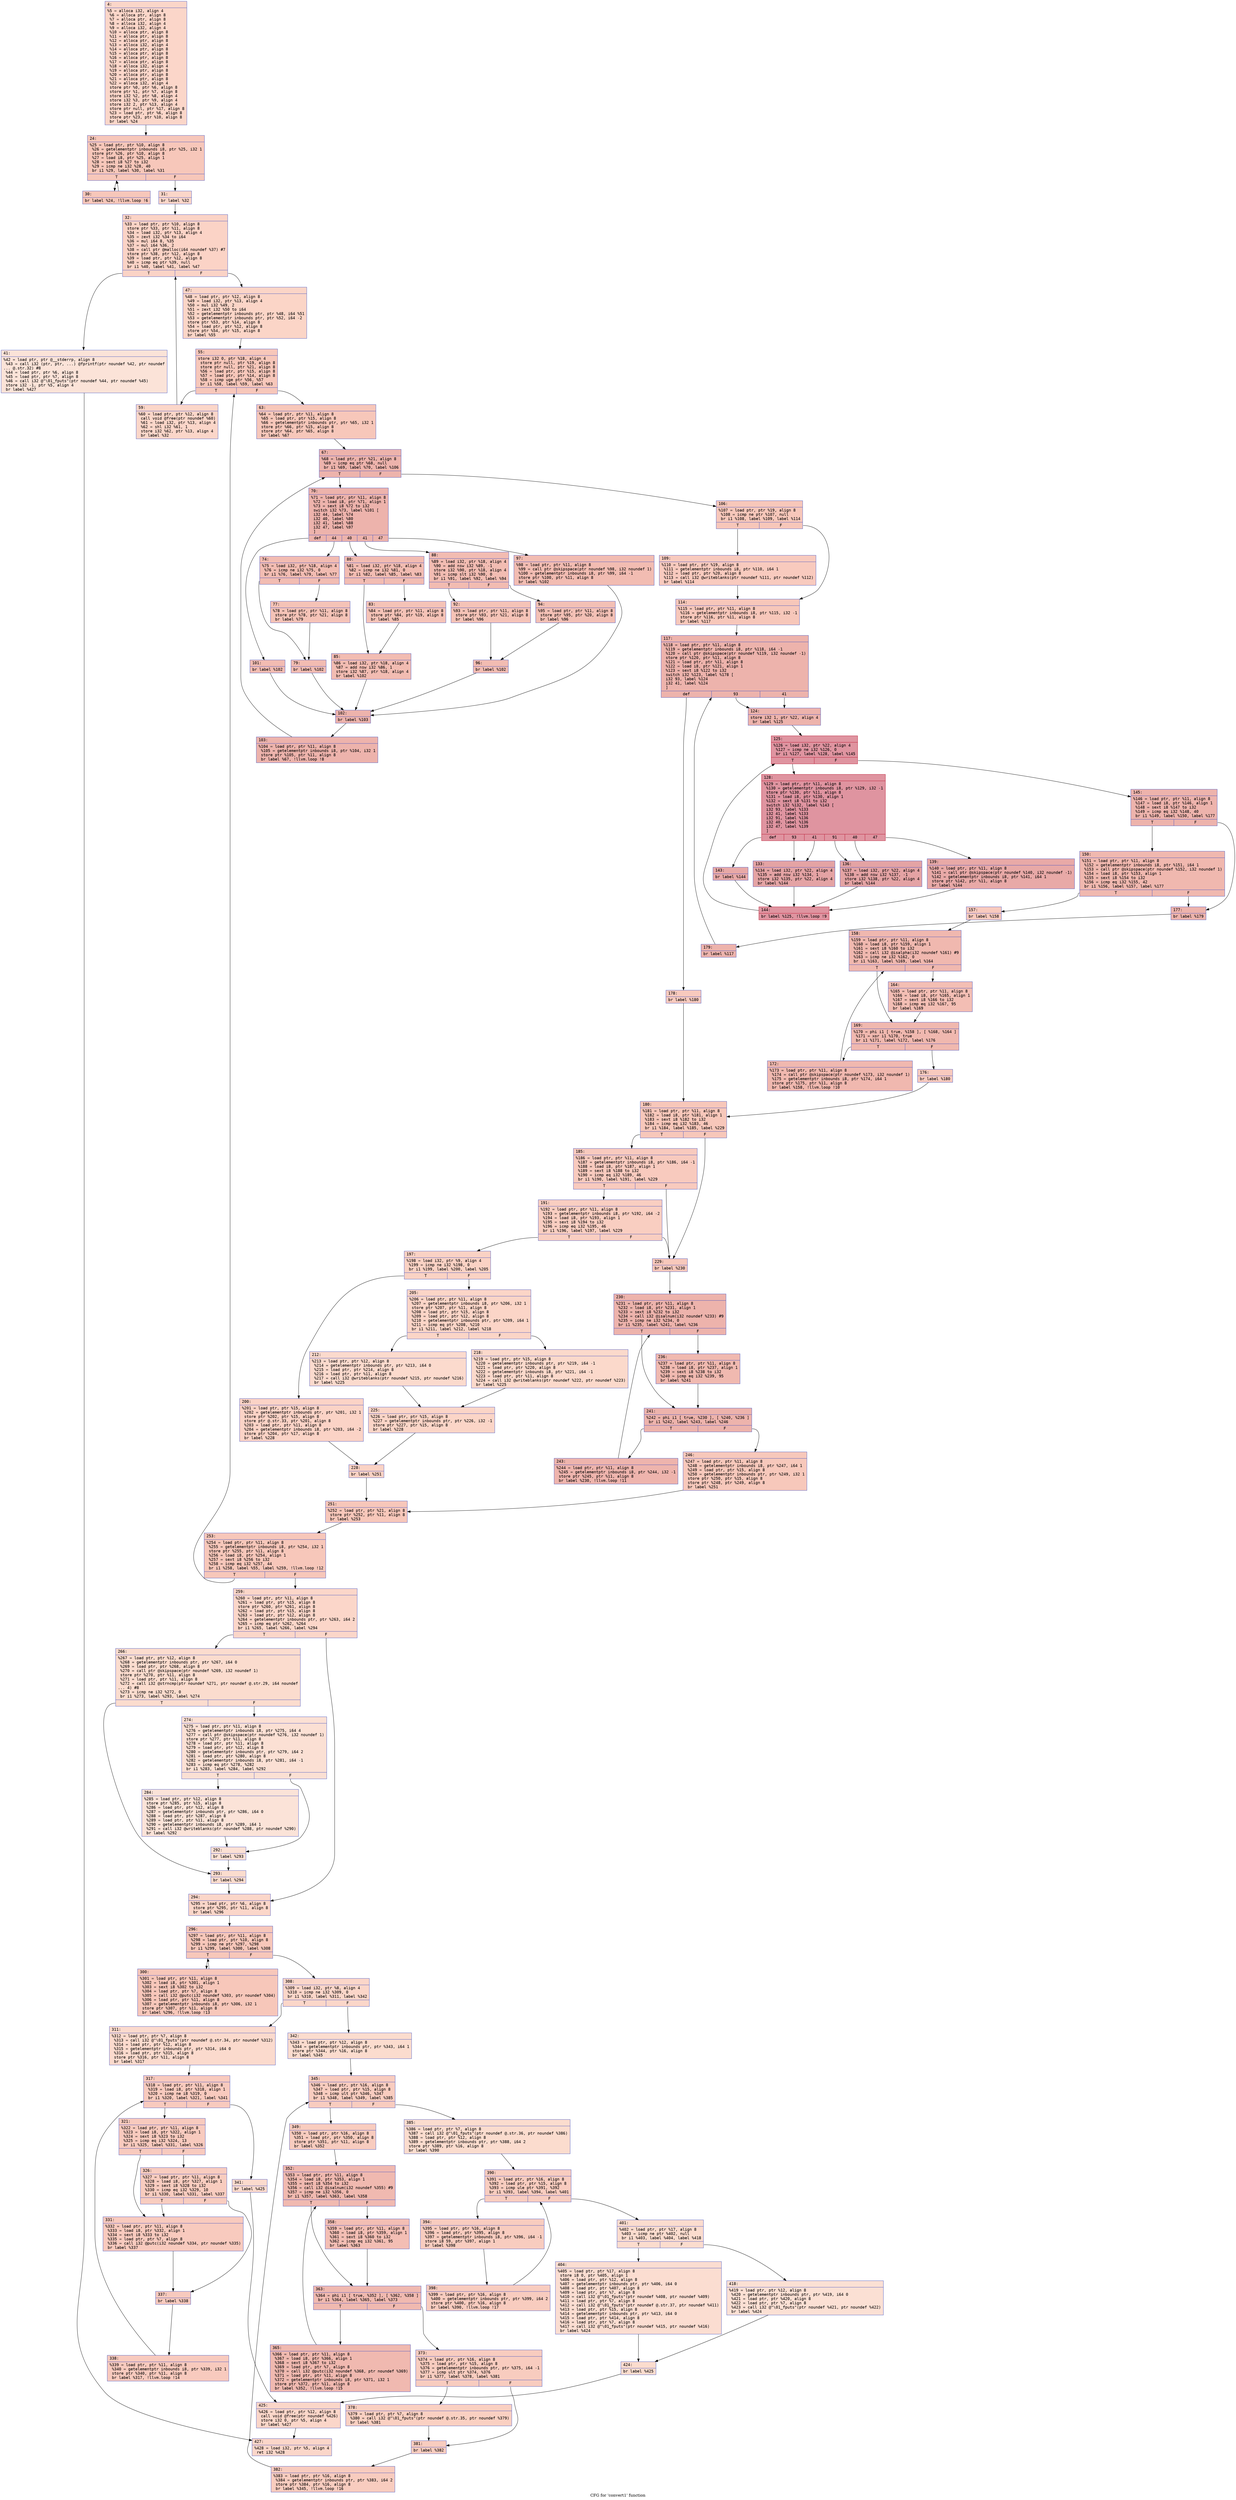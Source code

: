 digraph "CFG for 'convert1' function" {
	label="CFG for 'convert1' function";

	Node0x60000311b660 [shape=record,color="#3d50c3ff", style=filled, fillcolor="#f6a38570" fontname="Courier",label="{4:\l|  %5 = alloca i32, align 4\l  %6 = alloca ptr, align 8\l  %7 = alloca ptr, align 8\l  %8 = alloca i32, align 4\l  %9 = alloca i32, align 4\l  %10 = alloca ptr, align 8\l  %11 = alloca ptr, align 8\l  %12 = alloca ptr, align 8\l  %13 = alloca i32, align 4\l  %14 = alloca ptr, align 8\l  %15 = alloca ptr, align 8\l  %16 = alloca ptr, align 8\l  %17 = alloca ptr, align 8\l  %18 = alloca i32, align 4\l  %19 = alloca ptr, align 8\l  %20 = alloca ptr, align 8\l  %21 = alloca ptr, align 8\l  %22 = alloca i32, align 4\l  store ptr %0, ptr %6, align 8\l  store ptr %1, ptr %7, align 8\l  store i32 %2, ptr %8, align 4\l  store i32 %3, ptr %9, align 4\l  store i32 2, ptr %13, align 4\l  store ptr null, ptr %17, align 8\l  %23 = load ptr, ptr %6, align 8\l  store ptr %23, ptr %10, align 8\l  br label %24\l}"];
	Node0x60000311b660 -> Node0x60000311b6b0[tooltip="4 -> 24\nProbability 100.00%" ];
	Node0x60000311b6b0 [shape=record,color="#3d50c3ff", style=filled, fillcolor="#ec7f6370" fontname="Courier",label="{24:\l|  %25 = load ptr, ptr %10, align 8\l  %26 = getelementptr inbounds i8, ptr %25, i32 1\l  store ptr %26, ptr %10, align 8\l  %27 = load i8, ptr %25, align 1\l  %28 = sext i8 %27 to i32\l  %29 = icmp ne i32 %28, 40\l  br i1 %29, label %30, label %31\l|{<s0>T|<s1>F}}"];
	Node0x60000311b6b0:s0 -> Node0x60000311b700[tooltip="24 -> 30\nProbability 96.88%" ];
	Node0x60000311b6b0:s1 -> Node0x60000311b750[tooltip="24 -> 31\nProbability 3.12%" ];
	Node0x60000311b700 [shape=record,color="#3d50c3ff", style=filled, fillcolor="#ec7f6370" fontname="Courier",label="{30:\l|  br label %24, !llvm.loop !6\l}"];
	Node0x60000311b700 -> Node0x60000311b6b0[tooltip="30 -> 24\nProbability 100.00%" ];
	Node0x60000311b750 [shape=record,color="#3d50c3ff", style=filled, fillcolor="#f6a38570" fontname="Courier",label="{31:\l|  br label %32\l}"];
	Node0x60000311b750 -> Node0x60000311b7a0[tooltip="31 -> 32\nProbability 100.00%" ];
	Node0x60000311b7a0 [shape=record,color="#3d50c3ff", style=filled, fillcolor="#f59c7d70" fontname="Courier",label="{32:\l|  %33 = load ptr, ptr %10, align 8\l  store ptr %33, ptr %11, align 8\l  %34 = load i32, ptr %13, align 4\l  %35 = zext i32 %34 to i64\l  %36 = mul i64 8, %35\l  %37 = mul i64 %36, 2\l  %38 = call ptr @malloc(i64 noundef %37) #7\l  store ptr %38, ptr %12, align 8\l  %39 = load ptr, ptr %12, align 8\l  %40 = icmp eq ptr %39, null\l  br i1 %40, label %41, label %47\l|{<s0>T|<s1>F}}"];
	Node0x60000311b7a0:s0 -> Node0x60000311b7f0[tooltip="32 -> 41\nProbability 3.12%" ];
	Node0x60000311b7a0:s1 -> Node0x60000311b840[tooltip="32 -> 47\nProbability 96.88%" ];
	Node0x60000311b7f0 [shape=record,color="#3d50c3ff", style=filled, fillcolor="#f6bfa670" fontname="Courier",label="{41:\l|  %42 = load ptr, ptr @__stderrp, align 8\l  %43 = call i32 (ptr, ptr, ...) @fprintf(ptr noundef %42, ptr noundef\l... @.str.32) #8\l  %44 = load ptr, ptr %6, align 8\l  %45 = load ptr, ptr %7, align 8\l  %46 = call i32 @\"\\01_fputs\"(ptr noundef %44, ptr noundef %45)\l  store i32 -1, ptr %5, align 4\l  br label %427\l}"];
	Node0x60000311b7f0 -> Node0x600003105770[tooltip="41 -> 427\nProbability 100.00%" ];
	Node0x60000311b840 [shape=record,color="#3d50c3ff", style=filled, fillcolor="#f5a08170" fontname="Courier",label="{47:\l|  %48 = load ptr, ptr %12, align 8\l  %49 = load i32, ptr %13, align 4\l  %50 = mul i32 %49, 2\l  %51 = zext i32 %50 to i64\l  %52 = getelementptr inbounds ptr, ptr %48, i64 %51\l  %53 = getelementptr inbounds ptr, ptr %52, i64 -2\l  store ptr %53, ptr %14, align 8\l  %54 = load ptr, ptr %12, align 8\l  store ptr %54, ptr %15, align 8\l  br label %55\l}"];
	Node0x60000311b840 -> Node0x60000311b890[tooltip="47 -> 55\nProbability 100.00%" ];
	Node0x60000311b890 [shape=record,color="#3d50c3ff", style=filled, fillcolor="#ec7f6370" fontname="Courier",label="{55:\l|  store i32 0, ptr %18, align 4\l  store ptr null, ptr %19, align 8\l  store ptr null, ptr %21, align 8\l  %56 = load ptr, ptr %15, align 8\l  %57 = load ptr, ptr %14, align 8\l  %58 = icmp uge ptr %56, %57\l  br i1 %58, label %59, label %63\l|{<s0>T|<s1>F}}"];
	Node0x60000311b890:s0 -> Node0x60000311b8e0[tooltip="55 -> 59\nProbability 3.12%" ];
	Node0x60000311b890:s1 -> Node0x60000311b930[tooltip="55 -> 63\nProbability 96.88%" ];
	Node0x60000311b8e0 [shape=record,color="#3d50c3ff", style=filled, fillcolor="#f6a38570" fontname="Courier",label="{59:\l|  %60 = load ptr, ptr %12, align 8\l  call void @free(ptr noundef %60)\l  %61 = load i32, ptr %13, align 4\l  %62 = shl i32 %61, 1\l  store i32 %62, ptr %13, align 4\l  br label %32\l}"];
	Node0x60000311b8e0 -> Node0x60000311b7a0[tooltip="59 -> 32\nProbability 100.00%" ];
	Node0x60000311b930 [shape=record,color="#3d50c3ff", style=filled, fillcolor="#ec7f6370" fontname="Courier",label="{63:\l|  %64 = load ptr, ptr %11, align 8\l  %65 = load ptr, ptr %15, align 8\l  %66 = getelementptr inbounds ptr, ptr %65, i32 1\l  store ptr %66, ptr %15, align 8\l  store ptr %64, ptr %65, align 8\l  br label %67\l}"];
	Node0x60000311b930 -> Node0x60000311b980[tooltip="63 -> 67\nProbability 100.00%" ];
	Node0x60000311b980 [shape=record,color="#3d50c3ff", style=filled, fillcolor="#d6524470" fontname="Courier",label="{67:\l|  %68 = load ptr, ptr %21, align 8\l  %69 = icmp eq ptr %68, null\l  br i1 %69, label %70, label %106\l|{<s0>T|<s1>F}}"];
	Node0x60000311b980:s0 -> Node0x60000311b9d0[tooltip="67 -> 70\nProbability 96.88%" ];
	Node0x60000311b980:s1 -> Node0x60000311be80[tooltip="67 -> 106\nProbability 3.12%" ];
	Node0x60000311b9d0 [shape=record,color="#3d50c3ff", style=filled, fillcolor="#d6524470" fontname="Courier",label="{70:\l|  %71 = load ptr, ptr %11, align 8\l  %72 = load i8, ptr %71, align 1\l  %73 = sext i8 %72 to i32\l  switch i32 %73, label %101 [\l    i32 44, label %74\l    i32 40, label %80\l    i32 41, label %88\l    i32 47, label %97\l  ]\l|{<s0>def|<s1>44|<s2>40|<s3>41|<s4>47}}"];
	Node0x60000311b9d0:s0 -> Node0x60000311bd90[tooltip="70 -> 101\nProbability 20.00%" ];
	Node0x60000311b9d0:s1 -> Node0x60000311ba20[tooltip="70 -> 74\nProbability 20.00%" ];
	Node0x60000311b9d0:s2 -> Node0x60000311bb10[tooltip="70 -> 80\nProbability 20.00%" ];
	Node0x60000311b9d0:s3 -> Node0x60000311bc00[tooltip="70 -> 88\nProbability 20.00%" ];
	Node0x60000311b9d0:s4 -> Node0x60000311bd40[tooltip="70 -> 97\nProbability 20.00%" ];
	Node0x60000311ba20 [shape=record,color="#3d50c3ff", style=filled, fillcolor="#e1675170" fontname="Courier",label="{74:\l|  %75 = load i32, ptr %18, align 4\l  %76 = icmp ne i32 %75, 0\l  br i1 %76, label %79, label %77\l|{<s0>T|<s1>F}}"];
	Node0x60000311ba20:s0 -> Node0x60000311bac0[tooltip="74 -> 79\nProbability 62.50%" ];
	Node0x60000311ba20:s1 -> Node0x60000311ba70[tooltip="74 -> 77\nProbability 37.50%" ];
	Node0x60000311ba70 [shape=record,color="#3d50c3ff", style=filled, fillcolor="#e8765c70" fontname="Courier",label="{77:\l|  %78 = load ptr, ptr %11, align 8\l  store ptr %78, ptr %21, align 8\l  br label %79\l}"];
	Node0x60000311ba70 -> Node0x60000311bac0[tooltip="77 -> 79\nProbability 100.00%" ];
	Node0x60000311bac0 [shape=record,color="#3d50c3ff", style=filled, fillcolor="#e1675170" fontname="Courier",label="{79:\l|  br label %102\l}"];
	Node0x60000311bac0 -> Node0x60000311bde0[tooltip="79 -> 102\nProbability 100.00%" ];
	Node0x60000311bb10 [shape=record,color="#3d50c3ff", style=filled, fillcolor="#e1675170" fontname="Courier",label="{80:\l|  %81 = load i32, ptr %18, align 4\l  %82 = icmp ne i32 %81, 0\l  br i1 %82, label %85, label %83\l|{<s0>T|<s1>F}}"];
	Node0x60000311bb10:s0 -> Node0x60000311bbb0[tooltip="80 -> 85\nProbability 62.50%" ];
	Node0x60000311bb10:s1 -> Node0x60000311bb60[tooltip="80 -> 83\nProbability 37.50%" ];
	Node0x60000311bb60 [shape=record,color="#3d50c3ff", style=filled, fillcolor="#e8765c70" fontname="Courier",label="{83:\l|  %84 = load ptr, ptr %11, align 8\l  store ptr %84, ptr %19, align 8\l  br label %85\l}"];
	Node0x60000311bb60 -> Node0x60000311bbb0[tooltip="83 -> 85\nProbability 100.00%" ];
	Node0x60000311bbb0 [shape=record,color="#3d50c3ff", style=filled, fillcolor="#e1675170" fontname="Courier",label="{85:\l|  %86 = load i32, ptr %18, align 4\l  %87 = add nsw i32 %86, 1\l  store i32 %87, ptr %18, align 4\l  br label %102\l}"];
	Node0x60000311bbb0 -> Node0x60000311bde0[tooltip="85 -> 102\nProbability 100.00%" ];
	Node0x60000311bc00 [shape=record,color="#3d50c3ff", style=filled, fillcolor="#e1675170" fontname="Courier",label="{88:\l|  %89 = load i32, ptr %18, align 4\l  %90 = add nsw i32 %89, -1\l  store i32 %90, ptr %18, align 4\l  %91 = icmp slt i32 %90, 0\l  br i1 %91, label %92, label %94\l|{<s0>T|<s1>F}}"];
	Node0x60000311bc00:s0 -> Node0x60000311bc50[tooltip="88 -> 92\nProbability 37.50%" ];
	Node0x60000311bc00:s1 -> Node0x60000311bca0[tooltip="88 -> 94\nProbability 62.50%" ];
	Node0x60000311bc50 [shape=record,color="#3d50c3ff", style=filled, fillcolor="#e8765c70" fontname="Courier",label="{92:\l|  %93 = load ptr, ptr %11, align 8\l  store ptr %93, ptr %21, align 8\l  br label %96\l}"];
	Node0x60000311bc50 -> Node0x60000311bcf0[tooltip="92 -> 96\nProbability 100.00%" ];
	Node0x60000311bca0 [shape=record,color="#3d50c3ff", style=filled, fillcolor="#e5705870" fontname="Courier",label="{94:\l|  %95 = load ptr, ptr %11, align 8\l  store ptr %95, ptr %20, align 8\l  br label %96\l}"];
	Node0x60000311bca0 -> Node0x60000311bcf0[tooltip="94 -> 96\nProbability 100.00%" ];
	Node0x60000311bcf0 [shape=record,color="#3d50c3ff", style=filled, fillcolor="#e1675170" fontname="Courier",label="{96:\l|  br label %102\l}"];
	Node0x60000311bcf0 -> Node0x60000311bde0[tooltip="96 -> 102\nProbability 100.00%" ];
	Node0x60000311bd40 [shape=record,color="#3d50c3ff", style=filled, fillcolor="#e1675170" fontname="Courier",label="{97:\l|  %98 = load ptr, ptr %11, align 8\l  %99 = call ptr @skipspace(ptr noundef %98, i32 noundef 1)\l  %100 = getelementptr inbounds i8, ptr %99, i64 -1\l  store ptr %100, ptr %11, align 8\l  br label %102\l}"];
	Node0x60000311bd40 -> Node0x60000311bde0[tooltip="97 -> 102\nProbability 100.00%" ];
	Node0x60000311bd90 [shape=record,color="#3d50c3ff", style=filled, fillcolor="#e1675170" fontname="Courier",label="{101:\l|  br label %102\l}"];
	Node0x60000311bd90 -> Node0x60000311bde0[tooltip="101 -> 102\nProbability 100.00%" ];
	Node0x60000311bde0 [shape=record,color="#3d50c3ff", style=filled, fillcolor="#d6524470" fontname="Courier",label="{102:\l|  br label %103\l}"];
	Node0x60000311bde0 -> Node0x60000311be30[tooltip="102 -> 103\nProbability 100.00%" ];
	Node0x60000311be30 [shape=record,color="#3d50c3ff", style=filled, fillcolor="#d6524470" fontname="Courier",label="{103:\l|  %104 = load ptr, ptr %11, align 8\l  %105 = getelementptr inbounds i8, ptr %104, i32 1\l  store ptr %105, ptr %11, align 8\l  br label %67, !llvm.loop !8\l}"];
	Node0x60000311be30 -> Node0x60000311b980[tooltip="103 -> 67\nProbability 100.00%" ];
	Node0x60000311be80 [shape=record,color="#3d50c3ff", style=filled, fillcolor="#ec7f6370" fontname="Courier",label="{106:\l|  %107 = load ptr, ptr %19, align 8\l  %108 = icmp ne ptr %107, null\l  br i1 %108, label %109, label %114\l|{<s0>T|<s1>F}}"];
	Node0x60000311be80:s0 -> Node0x60000311bed0[tooltip="106 -> 109\nProbability 62.50%" ];
	Node0x60000311be80:s1 -> Node0x60000311bf20[tooltip="106 -> 114\nProbability 37.50%" ];
	Node0x60000311bed0 [shape=record,color="#3d50c3ff", style=filled, fillcolor="#ef886b70" fontname="Courier",label="{109:\l|  %110 = load ptr, ptr %19, align 8\l  %111 = getelementptr inbounds i8, ptr %110, i64 1\l  %112 = load ptr, ptr %20, align 8\l  %113 = call i32 @writeblanks(ptr noundef %111, ptr noundef %112)\l  br label %114\l}"];
	Node0x60000311bed0 -> Node0x60000311bf20[tooltip="109 -> 114\nProbability 100.00%" ];
	Node0x60000311bf20 [shape=record,color="#3d50c3ff", style=filled, fillcolor="#ec7f6370" fontname="Courier",label="{114:\l|  %115 = load ptr, ptr %11, align 8\l  %116 = getelementptr inbounds i8, ptr %115, i32 -1\l  store ptr %116, ptr %11, align 8\l  br label %117\l}"];
	Node0x60000311bf20 -> Node0x60000311bf70[tooltip="114 -> 117\nProbability 100.00%" ];
	Node0x60000311bf70 [shape=record,color="#3d50c3ff", style=filled, fillcolor="#d6524470" fontname="Courier",label="{117:\l|  %118 = load ptr, ptr %11, align 8\l  %119 = getelementptr inbounds i8, ptr %118, i64 -1\l  %120 = call ptr @skipspace(ptr noundef %119, i32 noundef -1)\l  store ptr %120, ptr %11, align 8\l  %121 = load ptr, ptr %11, align 8\l  %122 = load i8, ptr %121, align 1\l  %123 = sext i8 %122 to i32\l  switch i32 %123, label %178 [\l    i32 93, label %124\l    i32 41, label %124\l  ]\l|{<s0>def|<s1>93|<s2>41}}"];
	Node0x60000311bf70:s0 -> Node0x600003104550[tooltip="117 -> 178\nProbability 1.59%" ];
	Node0x60000311bf70:s1 -> Node0x600003104000[tooltip="117 -> 124\nProbability 98.41%" ];
	Node0x60000311bf70:s2 -> Node0x600003104000[tooltip="117 -> 124\nProbability 98.41%" ];
	Node0x600003104000 [shape=record,color="#3d50c3ff", style=filled, fillcolor="#d6524470" fontname="Courier",label="{124:\l|  store i32 1, ptr %22, align 4\l  br label %125\l}"];
	Node0x600003104000 -> Node0x600003104050[tooltip="124 -> 125\nProbability 100.00%" ];
	Node0x600003104050 [shape=record,color="#b70d28ff", style=filled, fillcolor="#b70d2870" fontname="Courier",label="{125:\l|  %126 = load i32, ptr %22, align 4\l  %127 = icmp ne i32 %126, 0\l  br i1 %127, label %128, label %145\l|{<s0>T|<s1>F}}"];
	Node0x600003104050:s0 -> Node0x6000031040a0[tooltip="125 -> 128\nProbability 96.88%" ];
	Node0x600003104050:s1 -> Node0x600003104280[tooltip="125 -> 145\nProbability 3.12%" ];
	Node0x6000031040a0 [shape=record,color="#b70d28ff", style=filled, fillcolor="#b70d2870" fontname="Courier",label="{128:\l|  %129 = load ptr, ptr %11, align 8\l  %130 = getelementptr inbounds i8, ptr %129, i32 -1\l  store ptr %130, ptr %11, align 8\l  %131 = load i8, ptr %130, align 1\l  %132 = sext i8 %131 to i32\l  switch i32 %132, label %143 [\l    i32 93, label %133\l    i32 41, label %133\l    i32 91, label %136\l    i32 40, label %136\l    i32 47, label %139\l  ]\l|{<s0>def|<s1>93|<s2>41|<s3>91|<s4>40|<s5>47}}"];
	Node0x6000031040a0:s0 -> Node0x6000031041e0[tooltip="128 -> 143\nProbability 16.67%" ];
	Node0x6000031040a0:s1 -> Node0x6000031040f0[tooltip="128 -> 133\nProbability 33.33%" ];
	Node0x6000031040a0:s2 -> Node0x6000031040f0[tooltip="128 -> 133\nProbability 33.33%" ];
	Node0x6000031040a0:s3 -> Node0x600003104140[tooltip="128 -> 136\nProbability 33.33%" ];
	Node0x6000031040a0:s4 -> Node0x600003104140[tooltip="128 -> 136\nProbability 33.33%" ];
	Node0x6000031040a0:s5 -> Node0x600003104190[tooltip="128 -> 139\nProbability 16.67%" ];
	Node0x6000031040f0 [shape=record,color="#3d50c3ff", style=filled, fillcolor="#c32e3170" fontname="Courier",label="{133:\l|  %134 = load i32, ptr %22, align 4\l  %135 = add nsw i32 %134, 1\l  store i32 %135, ptr %22, align 4\l  br label %144\l}"];
	Node0x6000031040f0 -> Node0x600003104230[tooltip="133 -> 144\nProbability 100.00%" ];
	Node0x600003104140 [shape=record,color="#3d50c3ff", style=filled, fillcolor="#c32e3170" fontname="Courier",label="{136:\l|  %137 = load i32, ptr %22, align 4\l  %138 = add nsw i32 %137, -1\l  store i32 %138, ptr %22, align 4\l  br label %144\l}"];
	Node0x600003104140 -> Node0x600003104230[tooltip="136 -> 144\nProbability 100.00%" ];
	Node0x600003104190 [shape=record,color="#3d50c3ff", style=filled, fillcolor="#ca3b3770" fontname="Courier",label="{139:\l|  %140 = load ptr, ptr %11, align 8\l  %141 = call ptr @skipspace(ptr noundef %140, i32 noundef -1)\l  %142 = getelementptr inbounds i8, ptr %141, i64 1\l  store ptr %142, ptr %11, align 8\l  br label %144\l}"];
	Node0x600003104190 -> Node0x600003104230[tooltip="139 -> 144\nProbability 100.00%" ];
	Node0x6000031041e0 [shape=record,color="#3d50c3ff", style=filled, fillcolor="#ca3b3770" fontname="Courier",label="{143:\l|  br label %144\l}"];
	Node0x6000031041e0 -> Node0x600003104230[tooltip="143 -> 144\nProbability 100.00%" ];
	Node0x600003104230 [shape=record,color="#b70d28ff", style=filled, fillcolor="#b70d2870" fontname="Courier",label="{144:\l|  br label %125, !llvm.loop !9\l}"];
	Node0x600003104230 -> Node0x600003104050[tooltip="144 -> 125\nProbability 100.00%" ];
	Node0x600003104280 [shape=record,color="#3d50c3ff", style=filled, fillcolor="#d6524470" fontname="Courier",label="{145:\l|  %146 = load ptr, ptr %11, align 8\l  %147 = load i8, ptr %146, align 1\l  %148 = sext i8 %147 to i32\l  %149 = icmp eq i32 %148, 40\l  br i1 %149, label %150, label %177\l|{<s0>T|<s1>F}}"];
	Node0x600003104280:s0 -> Node0x6000031042d0[tooltip="145 -> 150\nProbability 50.00%" ];
	Node0x600003104280:s1 -> Node0x600003104500[tooltip="145 -> 177\nProbability 50.00%" ];
	Node0x6000031042d0 [shape=record,color="#3d50c3ff", style=filled, fillcolor="#dc5d4a70" fontname="Courier",label="{150:\l|  %151 = load ptr, ptr %11, align 8\l  %152 = getelementptr inbounds i8, ptr %151, i64 1\l  %153 = call ptr @skipspace(ptr noundef %152, i32 noundef 1)\l  %154 = load i8, ptr %153, align 1\l  %155 = sext i8 %154 to i32\l  %156 = icmp eq i32 %155, 42\l  br i1 %156, label %157, label %177\l|{<s0>T|<s1>F}}"];
	Node0x6000031042d0:s0 -> Node0x600003104320[tooltip="150 -> 157\nProbability 3.12%" ];
	Node0x6000031042d0:s1 -> Node0x600003104500[tooltip="150 -> 177\nProbability 96.88%" ];
	Node0x600003104320 [shape=record,color="#3d50c3ff", style=filled, fillcolor="#ef886b70" fontname="Courier",label="{157:\l|  br label %158\l}"];
	Node0x600003104320 -> Node0x600003104370[tooltip="157 -> 158\nProbability 100.00%" ];
	Node0x600003104370 [shape=record,color="#3d50c3ff", style=filled, fillcolor="#dc5d4a70" fontname="Courier",label="{158:\l|  %159 = load ptr, ptr %11, align 8\l  %160 = load i8, ptr %159, align 1\l  %161 = sext i8 %160 to i32\l  %162 = call i32 @isalpha(i32 noundef %161) #9\l  %163 = icmp ne i32 %162, 0\l  br i1 %163, label %169, label %164\l|{<s0>T|<s1>F}}"];
	Node0x600003104370:s0 -> Node0x600003104410[tooltip="158 -> 169\nProbability 62.50%" ];
	Node0x600003104370:s1 -> Node0x6000031043c0[tooltip="158 -> 164\nProbability 37.50%" ];
	Node0x6000031043c0 [shape=record,color="#3d50c3ff", style=filled, fillcolor="#e36c5570" fontname="Courier",label="{164:\l|  %165 = load ptr, ptr %11, align 8\l  %166 = load i8, ptr %165, align 1\l  %167 = sext i8 %166 to i32\l  %168 = icmp eq i32 %167, 95\l  br label %169\l}"];
	Node0x6000031043c0 -> Node0x600003104410[tooltip="164 -> 169\nProbability 100.00%" ];
	Node0x600003104410 [shape=record,color="#3d50c3ff", style=filled, fillcolor="#dc5d4a70" fontname="Courier",label="{169:\l|  %170 = phi i1 [ true, %158 ], [ %168, %164 ]\l  %171 = xor i1 %170, true\l  br i1 %171, label %172, label %176\l|{<s0>T|<s1>F}}"];
	Node0x600003104410:s0 -> Node0x600003104460[tooltip="169 -> 172\nProbability 96.88%" ];
	Node0x600003104410:s1 -> Node0x6000031044b0[tooltip="169 -> 176\nProbability 3.12%" ];
	Node0x600003104460 [shape=record,color="#3d50c3ff", style=filled, fillcolor="#dc5d4a70" fontname="Courier",label="{172:\l|  %173 = load ptr, ptr %11, align 8\l  %174 = call ptr @skipspace(ptr noundef %173, i32 noundef 1)\l  %175 = getelementptr inbounds i8, ptr %174, i64 1\l  store ptr %175, ptr %11, align 8\l  br label %158, !llvm.loop !10\l}"];
	Node0x600003104460 -> Node0x600003104370[tooltip="172 -> 158\nProbability 100.00%" ];
	Node0x6000031044b0 [shape=record,color="#3d50c3ff", style=filled, fillcolor="#ef886b70" fontname="Courier",label="{176:\l|  br label %180\l}"];
	Node0x6000031044b0 -> Node0x6000031045f0[tooltip="176 -> 180\nProbability 100.00%" ];
	Node0x600003104500 [shape=record,color="#3d50c3ff", style=filled, fillcolor="#d6524470" fontname="Courier",label="{177:\l|  br label %179\l}"];
	Node0x600003104500 -> Node0x6000031045a0[tooltip="177 -> 179\nProbability 100.00%" ];
	Node0x600003104550 [shape=record,color="#3d50c3ff", style=filled, fillcolor="#ef886b70" fontname="Courier",label="{178:\l|  br label %180\l}"];
	Node0x600003104550 -> Node0x6000031045f0[tooltip="178 -> 180\nProbability 100.00%" ];
	Node0x6000031045a0 [shape=record,color="#3d50c3ff", style=filled, fillcolor="#d6524470" fontname="Courier",label="{179:\l|  br label %117\l}"];
	Node0x6000031045a0 -> Node0x60000311bf70[tooltip="179 -> 117\nProbability 100.00%" ];
	Node0x6000031045f0 [shape=record,color="#3d50c3ff", style=filled, fillcolor="#ec7f6370" fontname="Courier",label="{180:\l|  %181 = load ptr, ptr %11, align 8\l  %182 = load i8, ptr %181, align 1\l  %183 = sext i8 %182 to i32\l  %184 = icmp eq i32 %183, 46\l  br i1 %184, label %185, label %229\l|{<s0>T|<s1>F}}"];
	Node0x6000031045f0:s0 -> Node0x600003104640[tooltip="180 -> 185\nProbability 50.00%" ];
	Node0x6000031045f0:s1 -> Node0x600003104910[tooltip="180 -> 229\nProbability 50.00%" ];
	Node0x600003104640 [shape=record,color="#3d50c3ff", style=filled, fillcolor="#ef886b70" fontname="Courier",label="{185:\l|  %186 = load ptr, ptr %11, align 8\l  %187 = getelementptr inbounds i8, ptr %186, i64 -1\l  %188 = load i8, ptr %187, align 1\l  %189 = sext i8 %188 to i32\l  %190 = icmp eq i32 %189, 46\l  br i1 %190, label %191, label %229\l|{<s0>T|<s1>F}}"];
	Node0x600003104640:s0 -> Node0x600003104690[tooltip="185 -> 191\nProbability 50.00%" ];
	Node0x600003104640:s1 -> Node0x600003104910[tooltip="185 -> 229\nProbability 50.00%" ];
	Node0x600003104690 [shape=record,color="#3d50c3ff", style=filled, fillcolor="#f2907270" fontname="Courier",label="{191:\l|  %192 = load ptr, ptr %11, align 8\l  %193 = getelementptr inbounds i8, ptr %192, i64 -2\l  %194 = load i8, ptr %193, align 1\l  %195 = sext i8 %194 to i32\l  %196 = icmp eq i32 %195, 46\l  br i1 %196, label %197, label %229\l|{<s0>T|<s1>F}}"];
	Node0x600003104690:s0 -> Node0x6000031046e0[tooltip="191 -> 197\nProbability 50.00%" ];
	Node0x600003104690:s1 -> Node0x600003104910[tooltip="191 -> 229\nProbability 50.00%" ];
	Node0x6000031046e0 [shape=record,color="#3d50c3ff", style=filled, fillcolor="#f4987a70" fontname="Courier",label="{197:\l|  %198 = load i32, ptr %9, align 4\l  %199 = icmp ne i32 %198, 0\l  br i1 %199, label %200, label %205\l|{<s0>T|<s1>F}}"];
	Node0x6000031046e0:s0 -> Node0x600003104730[tooltip="197 -> 200\nProbability 62.50%" ];
	Node0x6000031046e0:s1 -> Node0x600003104780[tooltip="197 -> 205\nProbability 37.50%" ];
	Node0x600003104730 [shape=record,color="#3d50c3ff", style=filled, fillcolor="#f59c7d70" fontname="Courier",label="{200:\l|  %201 = load ptr, ptr %15, align 8\l  %202 = getelementptr inbounds ptr, ptr %201, i32 1\l  store ptr %202, ptr %15, align 8\l  store ptr @.str.33, ptr %201, align 8\l  %203 = load ptr, ptr %11, align 8\l  %204 = getelementptr inbounds i8, ptr %203, i64 -2\l  store ptr %204, ptr %17, align 8\l  br label %228\l}"];
	Node0x600003104730 -> Node0x6000031048c0[tooltip="200 -> 228\nProbability 100.00%" ];
	Node0x600003104780 [shape=record,color="#3d50c3ff", style=filled, fillcolor="#f5a08170" fontname="Courier",label="{205:\l|  %206 = load ptr, ptr %11, align 8\l  %207 = getelementptr inbounds i8, ptr %206, i32 1\l  store ptr %207, ptr %11, align 8\l  %208 = load ptr, ptr %15, align 8\l  %209 = load ptr, ptr %12, align 8\l  %210 = getelementptr inbounds ptr, ptr %209, i64 1\l  %211 = icmp eq ptr %208, %210\l  br i1 %211, label %212, label %218\l|{<s0>T|<s1>F}}"];
	Node0x600003104780:s0 -> Node0x6000031047d0[tooltip="205 -> 212\nProbability 37.50%" ];
	Node0x600003104780:s1 -> Node0x600003104820[tooltip="205 -> 218\nProbability 62.50%" ];
	Node0x6000031047d0 [shape=record,color="#3d50c3ff", style=filled, fillcolor="#f7ac8e70" fontname="Courier",label="{212:\l|  %213 = load ptr, ptr %12, align 8\l  %214 = getelementptr inbounds ptr, ptr %213, i64 0\l  %215 = load ptr, ptr %214, align 8\l  %216 = load ptr, ptr %11, align 8\l  %217 = call i32 @writeblanks(ptr noundef %215, ptr noundef %216)\l  br label %225\l}"];
	Node0x6000031047d0 -> Node0x600003104870[tooltip="212 -> 225\nProbability 100.00%" ];
	Node0x600003104820 [shape=record,color="#3d50c3ff", style=filled, fillcolor="#f7a88970" fontname="Courier",label="{218:\l|  %219 = load ptr, ptr %15, align 8\l  %220 = getelementptr inbounds ptr, ptr %219, i64 -1\l  %221 = load ptr, ptr %220, align 8\l  %222 = getelementptr inbounds i8, ptr %221, i64 -1\l  %223 = load ptr, ptr %11, align 8\l  %224 = call i32 @writeblanks(ptr noundef %222, ptr noundef %223)\l  br label %225\l}"];
	Node0x600003104820 -> Node0x600003104870[tooltip="218 -> 225\nProbability 100.00%" ];
	Node0x600003104870 [shape=record,color="#3d50c3ff", style=filled, fillcolor="#f5a08170" fontname="Courier",label="{225:\l|  %226 = load ptr, ptr %15, align 8\l  %227 = getelementptr inbounds ptr, ptr %226, i32 -1\l  store ptr %227, ptr %15, align 8\l  br label %228\l}"];
	Node0x600003104870 -> Node0x6000031048c0[tooltip="225 -> 228\nProbability 100.00%" ];
	Node0x6000031048c0 [shape=record,color="#3d50c3ff", style=filled, fillcolor="#f4987a70" fontname="Courier",label="{228:\l|  br label %251\l}"];
	Node0x6000031048c0 -> Node0x600003104af0[tooltip="228 -> 251\nProbability 100.00%" ];
	Node0x600003104910 [shape=record,color="#3d50c3ff", style=filled, fillcolor="#ed836670" fontname="Courier",label="{229:\l|  br label %230\l}"];
	Node0x600003104910 -> Node0x600003104960[tooltip="229 -> 230\nProbability 100.00%" ];
	Node0x600003104960 [shape=record,color="#3d50c3ff", style=filled, fillcolor="#d6524470" fontname="Courier",label="{230:\l|  %231 = load ptr, ptr %11, align 8\l  %232 = load i8, ptr %231, align 1\l  %233 = sext i8 %232 to i32\l  %234 = call i32 @isalnum(i32 noundef %233) #9\l  %235 = icmp ne i32 %234, 0\l  br i1 %235, label %241, label %236\l|{<s0>T|<s1>F}}"];
	Node0x600003104960:s0 -> Node0x600003104a00[tooltip="230 -> 241\nProbability 62.50%" ];
	Node0x600003104960:s1 -> Node0x6000031049b0[tooltip="230 -> 236\nProbability 37.50%" ];
	Node0x6000031049b0 [shape=record,color="#3d50c3ff", style=filled, fillcolor="#de614d70" fontname="Courier",label="{236:\l|  %237 = load ptr, ptr %11, align 8\l  %238 = load i8, ptr %237, align 1\l  %239 = sext i8 %238 to i32\l  %240 = icmp eq i32 %239, 95\l  br label %241\l}"];
	Node0x6000031049b0 -> Node0x600003104a00[tooltip="236 -> 241\nProbability 100.00%" ];
	Node0x600003104a00 [shape=record,color="#3d50c3ff", style=filled, fillcolor="#d6524470" fontname="Courier",label="{241:\l|  %242 = phi i1 [ true, %230 ], [ %240, %236 ]\l  br i1 %242, label %243, label %246\l|{<s0>T|<s1>F}}"];
	Node0x600003104a00:s0 -> Node0x600003104a50[tooltip="241 -> 243\nProbability 96.88%" ];
	Node0x600003104a00:s1 -> Node0x600003104aa0[tooltip="241 -> 246\nProbability 3.12%" ];
	Node0x600003104a50 [shape=record,color="#3d50c3ff", style=filled, fillcolor="#d8564670" fontname="Courier",label="{243:\l|  %244 = load ptr, ptr %11, align 8\l  %245 = getelementptr inbounds i8, ptr %244, i32 -1\l  store ptr %245, ptr %11, align 8\l  br label %230, !llvm.loop !11\l}"];
	Node0x600003104a50 -> Node0x600003104960[tooltip="243 -> 230\nProbability 100.00%" ];
	Node0x600003104aa0 [shape=record,color="#3d50c3ff", style=filled, fillcolor="#ed836670" fontname="Courier",label="{246:\l|  %247 = load ptr, ptr %11, align 8\l  %248 = getelementptr inbounds i8, ptr %247, i64 1\l  %249 = load ptr, ptr %15, align 8\l  %250 = getelementptr inbounds ptr, ptr %249, i32 1\l  store ptr %250, ptr %15, align 8\l  store ptr %248, ptr %249, align 8\l  br label %251\l}"];
	Node0x600003104aa0 -> Node0x600003104af0[tooltip="246 -> 251\nProbability 100.00%" ];
	Node0x600003104af0 [shape=record,color="#3d50c3ff", style=filled, fillcolor="#ec7f6370" fontname="Courier",label="{251:\l|  %252 = load ptr, ptr %21, align 8\l  store ptr %252, ptr %11, align 8\l  br label %253\l}"];
	Node0x600003104af0 -> Node0x600003104b40[tooltip="251 -> 253\nProbability 100.00%" ];
	Node0x600003104b40 [shape=record,color="#3d50c3ff", style=filled, fillcolor="#ec7f6370" fontname="Courier",label="{253:\l|  %254 = load ptr, ptr %11, align 8\l  %255 = getelementptr inbounds i8, ptr %254, i32 1\l  store ptr %255, ptr %11, align 8\l  %256 = load i8, ptr %254, align 1\l  %257 = sext i8 %256 to i32\l  %258 = icmp eq i32 %257, 44\l  br i1 %258, label %55, label %259, !llvm.loop !12\l|{<s0>T|<s1>F}}"];
	Node0x600003104b40:s0 -> Node0x60000311b890[tooltip="253 -> 55\nProbability 96.88%" ];
	Node0x600003104b40:s1 -> Node0x600003104b90[tooltip="253 -> 259\nProbability 3.12%" ];
	Node0x600003104b90 [shape=record,color="#3d50c3ff", style=filled, fillcolor="#f6a38570" fontname="Courier",label="{259:\l|  %260 = load ptr, ptr %11, align 8\l  %261 = load ptr, ptr %15, align 8\l  store ptr %260, ptr %261, align 8\l  %262 = load ptr, ptr %15, align 8\l  %263 = load ptr, ptr %12, align 8\l  %264 = getelementptr inbounds ptr, ptr %263, i64 2\l  %265 = icmp eq ptr %262, %264\l  br i1 %265, label %266, label %294\l|{<s0>T|<s1>F}}"];
	Node0x600003104b90:s0 -> Node0x600003104be0[tooltip="259 -> 266\nProbability 37.50%" ];
	Node0x600003104b90:s1 -> Node0x600003104d70[tooltip="259 -> 294\nProbability 62.50%" ];
	Node0x600003104be0 [shape=record,color="#3d50c3ff", style=filled, fillcolor="#f7af9170" fontname="Courier",label="{266:\l|  %267 = load ptr, ptr %12, align 8\l  %268 = getelementptr inbounds ptr, ptr %267, i64 0\l  %269 = load ptr, ptr %268, align 8\l  %270 = call ptr @skipspace(ptr noundef %269, i32 noundef 1)\l  store ptr %270, ptr %11, align 8\l  %271 = load ptr, ptr %11, align 8\l  %272 = call i32 @strncmp(ptr noundef %271, ptr noundef @.str.29, i64 noundef\l... 4) #8\l  %273 = icmp ne i32 %272, 0\l  br i1 %273, label %293, label %274\l|{<s0>T|<s1>F}}"];
	Node0x600003104be0:s0 -> Node0x600003104d20[tooltip="266 -> 293\nProbability 62.50%" ];
	Node0x600003104be0:s1 -> Node0x600003104c30[tooltip="266 -> 274\nProbability 37.50%" ];
	Node0x600003104c30 [shape=record,color="#3d50c3ff", style=filled, fillcolor="#f7b99e70" fontname="Courier",label="{274:\l|  %275 = load ptr, ptr %11, align 8\l  %276 = getelementptr inbounds i8, ptr %275, i64 4\l  %277 = call ptr @skipspace(ptr noundef %276, i32 noundef 1)\l  store ptr %277, ptr %11, align 8\l  %278 = load ptr, ptr %11, align 8\l  %279 = load ptr, ptr %12, align 8\l  %280 = getelementptr inbounds ptr, ptr %279, i64 2\l  %281 = load ptr, ptr %280, align 8\l  %282 = getelementptr inbounds i8, ptr %281, i64 -1\l  %283 = icmp eq ptr %278, %282\l  br i1 %283, label %284, label %292\l|{<s0>T|<s1>F}}"];
	Node0x600003104c30:s0 -> Node0x600003104c80[tooltip="274 -> 284\nProbability 37.50%" ];
	Node0x600003104c30:s1 -> Node0x600003104cd0[tooltip="274 -> 292\nProbability 62.50%" ];
	Node0x600003104c80 [shape=record,color="#3d50c3ff", style=filled, fillcolor="#f6bfa670" fontname="Courier",label="{284:\l|  %285 = load ptr, ptr %12, align 8\l  store ptr %285, ptr %15, align 8\l  %286 = load ptr, ptr %12, align 8\l  %287 = getelementptr inbounds ptr, ptr %286, i64 0\l  %288 = load ptr, ptr %287, align 8\l  %289 = load ptr, ptr %11, align 8\l  %290 = getelementptr inbounds i8, ptr %289, i64 1\l  %291 = call i32 @writeblanks(ptr noundef %288, ptr noundef %290)\l  br label %292\l}"];
	Node0x600003104c80 -> Node0x600003104cd0[tooltip="284 -> 292\nProbability 100.00%" ];
	Node0x600003104cd0 [shape=record,color="#3d50c3ff", style=filled, fillcolor="#f7b99e70" fontname="Courier",label="{292:\l|  br label %293\l}"];
	Node0x600003104cd0 -> Node0x600003104d20[tooltip="292 -> 293\nProbability 100.00%" ];
	Node0x600003104d20 [shape=record,color="#3d50c3ff", style=filled, fillcolor="#f7af9170" fontname="Courier",label="{293:\l|  br label %294\l}"];
	Node0x600003104d20 -> Node0x600003104d70[tooltip="293 -> 294\nProbability 100.00%" ];
	Node0x600003104d70 [shape=record,color="#3d50c3ff", style=filled, fillcolor="#f6a38570" fontname="Courier",label="{294:\l|  %295 = load ptr, ptr %6, align 8\l  store ptr %295, ptr %11, align 8\l  br label %296\l}"];
	Node0x600003104d70 -> Node0x600003104dc0[tooltip="294 -> 296\nProbability 100.00%" ];
	Node0x600003104dc0 [shape=record,color="#3d50c3ff", style=filled, fillcolor="#ec7f6370" fontname="Courier",label="{296:\l|  %297 = load ptr, ptr %11, align 8\l  %298 = load ptr, ptr %10, align 8\l  %299 = icmp ne ptr %297, %298\l  br i1 %299, label %300, label %308\l|{<s0>T|<s1>F}}"];
	Node0x600003104dc0:s0 -> Node0x600003104e10[tooltip="296 -> 300\nProbability 96.88%" ];
	Node0x600003104dc0:s1 -> Node0x600003104e60[tooltip="296 -> 308\nProbability 3.12%" ];
	Node0x600003104e10 [shape=record,color="#3d50c3ff", style=filled, fillcolor="#ec7f6370" fontname="Courier",label="{300:\l|  %301 = load ptr, ptr %11, align 8\l  %302 = load i8, ptr %301, align 1\l  %303 = sext i8 %302 to i32\l  %304 = load ptr, ptr %7, align 8\l  %305 = call i32 @putc(i32 noundef %303, ptr noundef %304)\l  %306 = load ptr, ptr %11, align 8\l  %307 = getelementptr inbounds i8, ptr %306, i32 1\l  store ptr %307, ptr %11, align 8\l  br label %296, !llvm.loop !13\l}"];
	Node0x600003104e10 -> Node0x600003104dc0[tooltip="300 -> 296\nProbability 100.00%" ];
	Node0x600003104e60 [shape=record,color="#3d50c3ff", style=filled, fillcolor="#f6a38570" fontname="Courier",label="{308:\l|  %309 = load i32, ptr %8, align 4\l  %310 = icmp ne i32 %309, 0\l  br i1 %310, label %311, label %342\l|{<s0>T|<s1>F}}"];
	Node0x600003104e60:s0 -> Node0x600003104eb0[tooltip="308 -> 311\nProbability 62.50%" ];
	Node0x600003104e60:s1 -> Node0x600003105130[tooltip="308 -> 342\nProbability 37.50%" ];
	Node0x600003104eb0 [shape=record,color="#3d50c3ff", style=filled, fillcolor="#f7ac8e70" fontname="Courier",label="{311:\l|  %312 = load ptr, ptr %7, align 8\l  %313 = call i32 @\"\\01_fputs\"(ptr noundef @.str.34, ptr noundef %312)\l  %314 = load ptr, ptr %12, align 8\l  %315 = getelementptr inbounds ptr, ptr %314, i64 0\l  %316 = load ptr, ptr %315, align 8\l  store ptr %316, ptr %11, align 8\l  br label %317\l}"];
	Node0x600003104eb0 -> Node0x600003104f00[tooltip="311 -> 317\nProbability 100.00%" ];
	Node0x600003104f00 [shape=record,color="#3d50c3ff", style=filled, fillcolor="#ef886b70" fontname="Courier",label="{317:\l|  %318 = load ptr, ptr %11, align 8\l  %319 = load i8, ptr %318, align 1\l  %320 = icmp ne i8 %319, 0\l  br i1 %320, label %321, label %341\l|{<s0>T|<s1>F}}"];
	Node0x600003104f00:s0 -> Node0x600003104f50[tooltip="317 -> 321\nProbability 96.88%" ];
	Node0x600003104f00:s1 -> Node0x6000031050e0[tooltip="317 -> 341\nProbability 3.12%" ];
	Node0x600003104f50 [shape=record,color="#3d50c3ff", style=filled, fillcolor="#ef886b70" fontname="Courier",label="{321:\l|  %322 = load ptr, ptr %11, align 8\l  %323 = load i8, ptr %322, align 1\l  %324 = sext i8 %323 to i32\l  %325 = icmp eq i32 %324, 13\l  br i1 %325, label %331, label %326\l|{<s0>T|<s1>F}}"];
	Node0x600003104f50:s0 -> Node0x600003104ff0[tooltip="321 -> 331\nProbability 50.00%" ];
	Node0x600003104f50:s1 -> Node0x600003104fa0[tooltip="321 -> 326\nProbability 50.00%" ];
	Node0x600003104fa0 [shape=record,color="#3d50c3ff", style=filled, fillcolor="#f08b6e70" fontname="Courier",label="{326:\l|  %327 = load ptr, ptr %11, align 8\l  %328 = load i8, ptr %327, align 1\l  %329 = sext i8 %328 to i32\l  %330 = icmp eq i32 %329, 10\l  br i1 %330, label %331, label %337\l|{<s0>T|<s1>F}}"];
	Node0x600003104fa0:s0 -> Node0x600003104ff0[tooltip="326 -> 331\nProbability 50.00%" ];
	Node0x600003104fa0:s1 -> Node0x600003105040[tooltip="326 -> 337\nProbability 50.00%" ];
	Node0x600003104ff0 [shape=record,color="#3d50c3ff", style=filled, fillcolor="#ef886b70" fontname="Courier",label="{331:\l|  %332 = load ptr, ptr %11, align 8\l  %333 = load i8, ptr %332, align 1\l  %334 = sext i8 %333 to i32\l  %335 = load ptr, ptr %7, align 8\l  %336 = call i32 @putc(i32 noundef %334, ptr noundef %335)\l  br label %337\l}"];
	Node0x600003104ff0 -> Node0x600003105040[tooltip="331 -> 337\nProbability 100.00%" ];
	Node0x600003105040 [shape=record,color="#3d50c3ff", style=filled, fillcolor="#ef886b70" fontname="Courier",label="{337:\l|  br label %338\l}"];
	Node0x600003105040 -> Node0x600003105090[tooltip="337 -> 338\nProbability 100.00%" ];
	Node0x600003105090 [shape=record,color="#3d50c3ff", style=filled, fillcolor="#ef886b70" fontname="Courier",label="{338:\l|  %339 = load ptr, ptr %11, align 8\l  %340 = getelementptr inbounds i8, ptr %339, i32 1\l  store ptr %340, ptr %11, align 8\l  br label %317, !llvm.loop !14\l}"];
	Node0x600003105090 -> Node0x600003104f00[tooltip="338 -> 317\nProbability 100.00%" ];
	Node0x6000031050e0 [shape=record,color="#3d50c3ff", style=filled, fillcolor="#f7ac8e70" fontname="Courier",label="{341:\l|  br label %425\l}"];
	Node0x6000031050e0 -> Node0x600003105720[tooltip="341 -> 425\nProbability 100.00%" ];
	Node0x600003105130 [shape=record,color="#3d50c3ff", style=filled, fillcolor="#f7af9170" fontname="Courier",label="{342:\l|  %343 = load ptr, ptr %12, align 8\l  %344 = getelementptr inbounds ptr, ptr %343, i64 1\l  store ptr %344, ptr %16, align 8\l  br label %345\l}"];
	Node0x600003105130 -> Node0x600003105180[tooltip="342 -> 345\nProbability 100.00%" ];
	Node0x600003105180 [shape=record,color="#3d50c3ff", style=filled, fillcolor="#f08b6e70" fontname="Courier",label="{345:\l|  %346 = load ptr, ptr %16, align 8\l  %347 = load ptr, ptr %15, align 8\l  %348 = icmp ult ptr %346, %347\l  br i1 %348, label %349, label %385\l|{<s0>T|<s1>F}}"];
	Node0x600003105180:s0 -> Node0x6000031051d0[tooltip="345 -> 349\nProbability 96.88%" ];
	Node0x600003105180:s1 -> Node0x6000031054a0[tooltip="345 -> 385\nProbability 3.12%" ];
	Node0x6000031051d0 [shape=record,color="#3d50c3ff", style=filled, fillcolor="#f08b6e70" fontname="Courier",label="{349:\l|  %350 = load ptr, ptr %16, align 8\l  %351 = load ptr, ptr %350, align 8\l  store ptr %351, ptr %11, align 8\l  br label %352\l}"];
	Node0x6000031051d0 -> Node0x600003105220[tooltip="349 -> 352\nProbability 100.00%" ];
	Node0x600003105220 [shape=record,color="#3d50c3ff", style=filled, fillcolor="#de614d70" fontname="Courier",label="{352:\l|  %353 = load ptr, ptr %11, align 8\l  %354 = load i8, ptr %353, align 1\l  %355 = sext i8 %354 to i32\l  %356 = call i32 @isalnum(i32 noundef %355) #9\l  %357 = icmp ne i32 %356, 0\l  br i1 %357, label %363, label %358\l|{<s0>T|<s1>F}}"];
	Node0x600003105220:s0 -> Node0x6000031052c0[tooltip="352 -> 363\nProbability 62.50%" ];
	Node0x600003105220:s1 -> Node0x600003105270[tooltip="352 -> 358\nProbability 37.50%" ];
	Node0x600003105270 [shape=record,color="#3d50c3ff", style=filled, fillcolor="#e36c5570" fontname="Courier",label="{358:\l|  %359 = load ptr, ptr %11, align 8\l  %360 = load i8, ptr %359, align 1\l  %361 = sext i8 %360 to i32\l  %362 = icmp eq i32 %361, 95\l  br label %363\l}"];
	Node0x600003105270 -> Node0x6000031052c0[tooltip="358 -> 363\nProbability 100.00%" ];
	Node0x6000031052c0 [shape=record,color="#3d50c3ff", style=filled, fillcolor="#de614d70" fontname="Courier",label="{363:\l|  %364 = phi i1 [ true, %352 ], [ %362, %358 ]\l  br i1 %364, label %365, label %373\l|{<s0>T|<s1>F}}"];
	Node0x6000031052c0:s0 -> Node0x600003105310[tooltip="363 -> 365\nProbability 96.88%" ];
	Node0x6000031052c0:s1 -> Node0x600003105360[tooltip="363 -> 373\nProbability 3.12%" ];
	Node0x600003105310 [shape=record,color="#3d50c3ff", style=filled, fillcolor="#de614d70" fontname="Courier",label="{365:\l|  %366 = load ptr, ptr %11, align 8\l  %367 = load i8, ptr %366, align 1\l  %368 = sext i8 %367 to i32\l  %369 = load ptr, ptr %7, align 8\l  %370 = call i32 @putc(i32 noundef %368, ptr noundef %369)\l  %371 = load ptr, ptr %11, align 8\l  %372 = getelementptr inbounds i8, ptr %371, i32 1\l  store ptr %372, ptr %11, align 8\l  br label %352, !llvm.loop !15\l}"];
	Node0x600003105310 -> Node0x600003105220[tooltip="365 -> 352\nProbability 100.00%" ];
	Node0x600003105360 [shape=record,color="#3d50c3ff", style=filled, fillcolor="#f08b6e70" fontname="Courier",label="{373:\l|  %374 = load ptr, ptr %16, align 8\l  %375 = load ptr, ptr %15, align 8\l  %376 = getelementptr inbounds ptr, ptr %375, i64 -1\l  %377 = icmp ult ptr %374, %376\l  br i1 %377, label %378, label %381\l|{<s0>T|<s1>F}}"];
	Node0x600003105360:s0 -> Node0x6000031053b0[tooltip="373 -> 378\nProbability 50.00%" ];
	Node0x600003105360:s1 -> Node0x600003105400[tooltip="373 -> 381\nProbability 50.00%" ];
	Node0x6000031053b0 [shape=record,color="#3d50c3ff", style=filled, fillcolor="#f3947570" fontname="Courier",label="{378:\l|  %379 = load ptr, ptr %7, align 8\l  %380 = call i32 @\"\\01_fputs\"(ptr noundef @.str.35, ptr noundef %379)\l  br label %381\l}"];
	Node0x6000031053b0 -> Node0x600003105400[tooltip="378 -> 381\nProbability 100.00%" ];
	Node0x600003105400 [shape=record,color="#3d50c3ff", style=filled, fillcolor="#f08b6e70" fontname="Courier",label="{381:\l|  br label %382\l}"];
	Node0x600003105400 -> Node0x600003105450[tooltip="381 -> 382\nProbability 100.00%" ];
	Node0x600003105450 [shape=record,color="#3d50c3ff", style=filled, fillcolor="#f08b6e70" fontname="Courier",label="{382:\l|  %383 = load ptr, ptr %16, align 8\l  %384 = getelementptr inbounds ptr, ptr %383, i64 2\l  store ptr %384, ptr %16, align 8\l  br label %345, !llvm.loop !16\l}"];
	Node0x600003105450 -> Node0x600003105180[tooltip="382 -> 345\nProbability 100.00%" ];
	Node0x6000031054a0 [shape=record,color="#3d50c3ff", style=filled, fillcolor="#f7af9170" fontname="Courier",label="{385:\l|  %386 = load ptr, ptr %7, align 8\l  %387 = call i32 @\"\\01_fputs\"(ptr noundef @.str.36, ptr noundef %386)\l  %388 = load ptr, ptr %12, align 8\l  %389 = getelementptr inbounds ptr, ptr %388, i64 2\l  store ptr %389, ptr %16, align 8\l  br label %390\l}"];
	Node0x6000031054a0 -> Node0x6000031054f0[tooltip="385 -> 390\nProbability 100.00%" ];
	Node0x6000031054f0 [shape=record,color="#3d50c3ff", style=filled, fillcolor="#f08b6e70" fontname="Courier",label="{390:\l|  %391 = load ptr, ptr %16, align 8\l  %392 = load ptr, ptr %15, align 8\l  %393 = icmp ule ptr %391, %392\l  br i1 %393, label %394, label %401\l|{<s0>T|<s1>F}}"];
	Node0x6000031054f0:s0 -> Node0x600003105540[tooltip="390 -> 394\nProbability 96.88%" ];
	Node0x6000031054f0:s1 -> Node0x6000031055e0[tooltip="390 -> 401\nProbability 3.12%" ];
	Node0x600003105540 [shape=record,color="#3d50c3ff", style=filled, fillcolor="#f08b6e70" fontname="Courier",label="{394:\l|  %395 = load ptr, ptr %16, align 8\l  %396 = load ptr, ptr %395, align 8\l  %397 = getelementptr inbounds i8, ptr %396, i64 -1\l  store i8 59, ptr %397, align 1\l  br label %398\l}"];
	Node0x600003105540 -> Node0x600003105590[tooltip="394 -> 398\nProbability 100.00%" ];
	Node0x600003105590 [shape=record,color="#3d50c3ff", style=filled, fillcolor="#f08b6e70" fontname="Courier",label="{398:\l|  %399 = load ptr, ptr %16, align 8\l  %400 = getelementptr inbounds ptr, ptr %399, i64 2\l  store ptr %400, ptr %16, align 8\l  br label %390, !llvm.loop !17\l}"];
	Node0x600003105590 -> Node0x6000031054f0[tooltip="398 -> 390\nProbability 100.00%" ];
	Node0x6000031055e0 [shape=record,color="#3d50c3ff", style=filled, fillcolor="#f7af9170" fontname="Courier",label="{401:\l|  %402 = load ptr, ptr %17, align 8\l  %403 = icmp ne ptr %402, null\l  br i1 %403, label %404, label %418\l|{<s0>T|<s1>F}}"];
	Node0x6000031055e0:s0 -> Node0x600003105630[tooltip="401 -> 404\nProbability 62.50%" ];
	Node0x6000031055e0:s1 -> Node0x600003105680[tooltip="401 -> 418\nProbability 37.50%" ];
	Node0x600003105630 [shape=record,color="#3d50c3ff", style=filled, fillcolor="#f7b39670" fontname="Courier",label="{404:\l|  %405 = load ptr, ptr %17, align 8\l  store i8 0, ptr %405, align 1\l  %406 = load ptr, ptr %12, align 8\l  %407 = getelementptr inbounds ptr, ptr %406, i64 0\l  %408 = load ptr, ptr %407, align 8\l  %409 = load ptr, ptr %7, align 8\l  %410 = call i32 @\"\\01_fputs\"(ptr noundef %408, ptr noundef %409)\l  %411 = load ptr, ptr %7, align 8\l  %412 = call i32 @\"\\01_fputs\"(ptr noundef @.str.37, ptr noundef %411)\l  %413 = load ptr, ptr %15, align 8\l  %414 = getelementptr inbounds ptr, ptr %413, i64 0\l  %415 = load ptr, ptr %414, align 8\l  %416 = load ptr, ptr %7, align 8\l  %417 = call i32 @\"\\01_fputs\"(ptr noundef %415, ptr noundef %416)\l  br label %424\l}"];
	Node0x600003105630 -> Node0x6000031056d0[tooltip="404 -> 424\nProbability 100.00%" ];
	Node0x600003105680 [shape=record,color="#3d50c3ff", style=filled, fillcolor="#f7b99e70" fontname="Courier",label="{418:\l|  %419 = load ptr, ptr %12, align 8\l  %420 = getelementptr inbounds ptr, ptr %419, i64 0\l  %421 = load ptr, ptr %420, align 8\l  %422 = load ptr, ptr %7, align 8\l  %423 = call i32 @\"\\01_fputs\"(ptr noundef %421, ptr noundef %422)\l  br label %424\l}"];
	Node0x600003105680 -> Node0x6000031056d0[tooltip="418 -> 424\nProbability 100.00%" ];
	Node0x6000031056d0 [shape=record,color="#3d50c3ff", style=filled, fillcolor="#f7af9170" fontname="Courier",label="{424:\l|  br label %425\l}"];
	Node0x6000031056d0 -> Node0x600003105720[tooltip="424 -> 425\nProbability 100.00%" ];
	Node0x600003105720 [shape=record,color="#3d50c3ff", style=filled, fillcolor="#f6a38570" fontname="Courier",label="{425:\l|  %426 = load ptr, ptr %12, align 8\l  call void @free(ptr noundef %426)\l  store i32 0, ptr %5, align 4\l  br label %427\l}"];
	Node0x600003105720 -> Node0x600003105770[tooltip="425 -> 427\nProbability 100.00%" ];
	Node0x600003105770 [shape=record,color="#3d50c3ff", style=filled, fillcolor="#f6a38570" fontname="Courier",label="{427:\l|  %428 = load i32, ptr %5, align 4\l  ret i32 %428\l}"];
}
